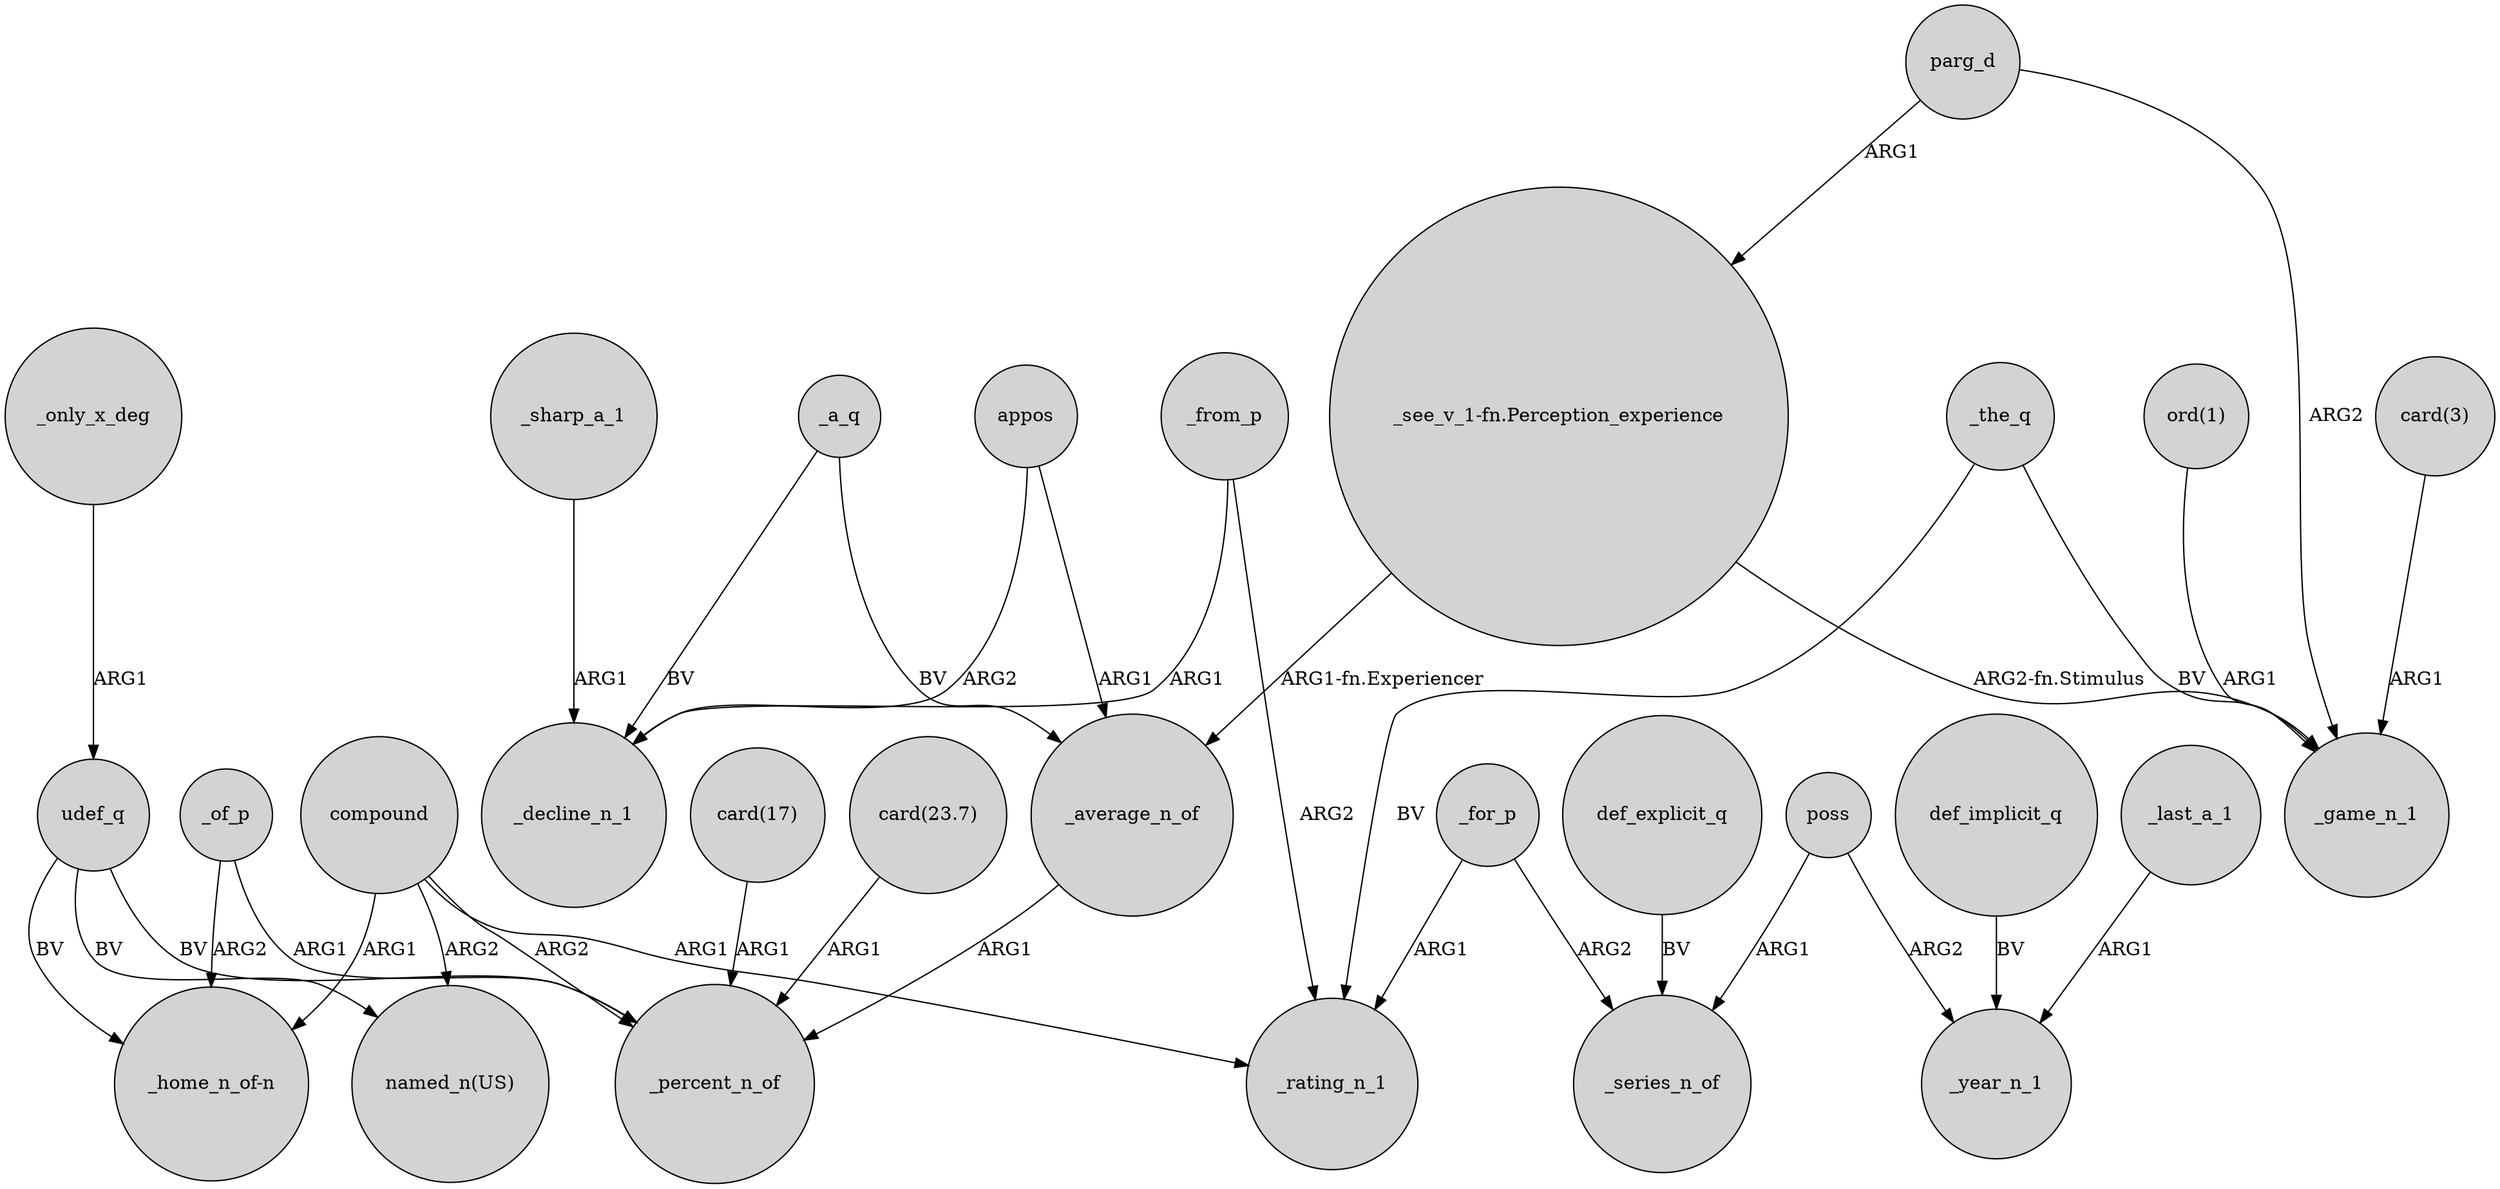 digraph {
	node [shape=circle style=filled]
	_only_x_deg -> udef_q [label=ARG1]
	udef_q -> "named_n(US)" [label=BV]
	appos -> _decline_n_1 [label=ARG2]
	def_implicit_q -> _year_n_1 [label=BV]
	_of_p -> "_home_n_of-n" [label=ARG2]
	udef_q -> "_home_n_of-n" [label=BV]
	_a_q -> _average_n_of [label=BV]
	"card(17)" -> _percent_n_of [label=ARG1]
	_from_p -> _rating_n_1 [label=ARG2]
	compound -> "named_n(US)" [label=ARG2]
	compound -> _percent_n_of [label=ARG2]
	_of_p -> _percent_n_of [label=ARG1]
	def_explicit_q -> _series_n_of [label=BV]
	_a_q -> _decline_n_1 [label=BV]
	"ord(1)" -> _game_n_1 [label=ARG1]
	_for_p -> _series_n_of [label=ARG2]
	"_see_v_1-fn.Perception_experience" -> _average_n_of [label="ARG1-fn.Experiencer"]
	compound -> _rating_n_1 [label=ARG1]
	"_see_v_1-fn.Perception_experience" -> _game_n_1 [label="ARG2-fn.Stimulus"]
	poss -> _year_n_1 [label=ARG2]
	"card(23.7)" -> _percent_n_of [label=ARG1]
	_the_q -> _rating_n_1 [label=BV]
	parg_d -> "_see_v_1-fn.Perception_experience" [label=ARG1]
	_last_a_1 -> _year_n_1 [label=ARG1]
	appos -> _average_n_of [label=ARG1]
	_average_n_of -> _percent_n_of [label=ARG1]
	_sharp_a_1 -> _decline_n_1 [label=ARG1]
	_the_q -> _game_n_1 [label=BV]
	_from_p -> _decline_n_1 [label=ARG1]
	udef_q -> _percent_n_of [label=BV]
	compound -> "_home_n_of-n" [label=ARG1]
	_for_p -> _rating_n_1 [label=ARG1]
	parg_d -> _game_n_1 [label=ARG2]
	"card(3)" -> _game_n_1 [label=ARG1]
	poss -> _series_n_of [label=ARG1]
}
